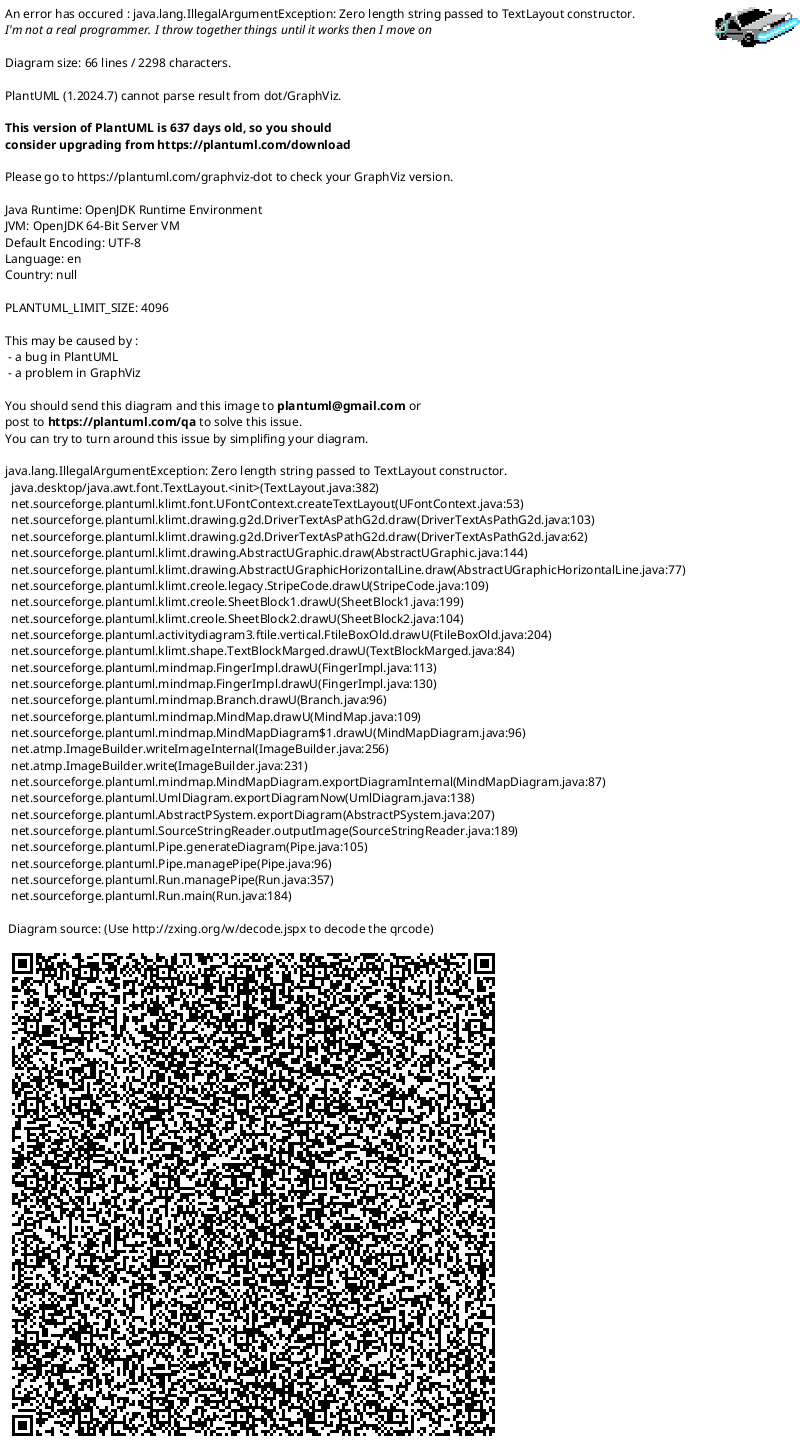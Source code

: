 @startmindmap
scale 850 width
* Simulate a network [[#总览 返回]]
**:Tutorial objectives:
<code>

Start a blockchain node using a predefined account.
Learn the key command-line options used to start a node.
Determine if a node is running and producing blocks.
Connect a second node to a running network.
Verify peer computers produce and finalize blocks.
</code>;
** Start the first blockchain node
***:Five Steps:
<code>

./target/release/node-template purge-chain --base-path /tmp/alice --chain local
Are you sure to remove "/tmp/alice/chains/local_testnet/db"? [y/N]:


</code>;
***[#lightgreen] ./target/release/node-template
**** --base-path /tmp/alice
**** --chain local
**** --alice
**** --port 30333
**** --ws-port 9945
**** --rpc-port 9933
**** --node-key 0000000000000000000000000000000000000000000000000000000000000001
**** --telemetry-url "wss://telemetry.polkadot.io/submit/ 0"
**** --validator
*** [[https://docs.substrate.io/tutorials/get-started/simulate-network/#review-the-command-line-options{点击查看} Review the command-line options]]
***:[[https://docs.substrate.io/tutorials/get-started/simulate-network/#review-the-node-messages-displayed{点击查看} Review the node messages displayed]]
<code>

🔨 Initializing Genesis block/state
🏷 Local node identity is
</code>;
** Add a second node to the blockchain network
***:Four Steps
<code>

./target/release/node-template purge-chain --base-path /tmp/bob --chain local -y

</code>;
***[#lightgreen] ./target/release/node-template
**** --base-path /tmp/bob
**** --chain local
**** --bob
**** --port 30334
**** --ws-port 9946
**** --rpc-port 9934
**** --telemetry-url "wss://telemetry.polkadot.io/submit/ 0"
**** --validator
**** --bootnodes /ip4/127.0.0.1/tcp/30333/p2p/12D3KooWEyoppNCUx8Yx66oV9fJnriXwCcXwDDUA2kj6vnc6iDEp
*** Note the following differences between this command and the previous one
*** The --bootnodes option specifies the following information:
**:[[https://docs.substrate.io/tutorials/get-started/simulate-network/#verify-blocks-are-produced-and-finalized Verify blocks are produced and finalized]]
<code>

The first node was started by alice.
The node has a one peer (1 peers).
The nodes have produced some blocks (best: #4 (0x2b8a…fdc4)).
The blocks are being finalized (finalized #2 (0x8b6a…dce6)).
</code>;
@endmindmap